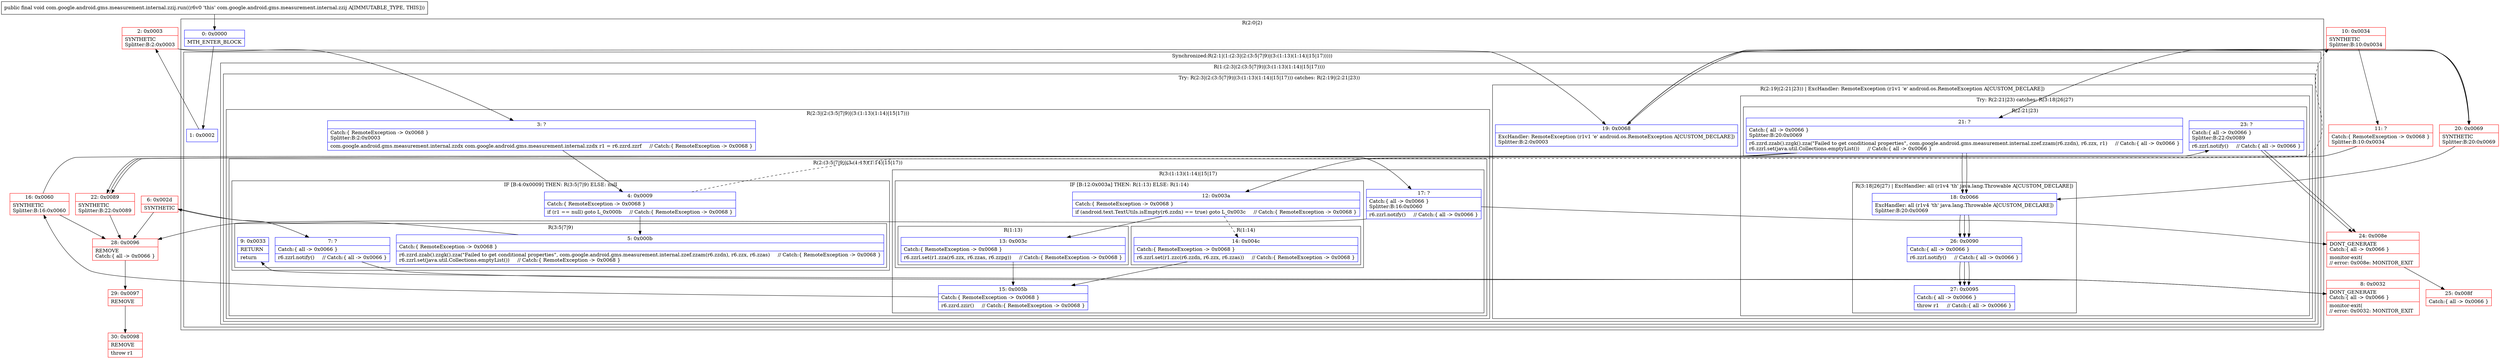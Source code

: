 digraph "CFG forcom.google.android.gms.measurement.internal.zzij.run()V" {
subgraph cluster_Region_1570782999 {
label = "R(2:0|2)";
node [shape=record,color=blue];
Node_0 [shape=record,label="{0\:\ 0x0000|MTH_ENTER_BLOCK\l}"];
subgraph cluster_SynchronizedRegion_977652549 {
label = "Synchronized:R(2:1|(1:(2:3|(2:(3:5|7|9)|(3:(1:13)(1:14)|15|17)))))";
node [shape=record,color=blue];
Node_1 [shape=record,label="{1\:\ 0x0002}"];
subgraph cluster_Region_446214792 {
label = "R(1:(2:3|(2:(3:5|7|9)|(3:(1:13)(1:14)|15|17))))";
node [shape=record,color=blue];
subgraph cluster_TryCatchRegion_979473122 {
label = "Try: R(2:3|(2:(3:5|7|9)|(3:(1:13)(1:14)|15|17))) catches: R(2:19|(2:21|23))";
node [shape=record,color=blue];
subgraph cluster_Region_66723921 {
label = "R(2:3|(2:(3:5|7|9)|(3:(1:13)(1:14)|15|17)))";
node [shape=record,color=blue];
Node_3 [shape=record,label="{3\:\ ?|Catch:\{ RemoteException \-\> 0x0068 \}\lSplitter:B:2:0x0003\l|com.google.android.gms.measurement.internal.zzdx com.google.android.gms.measurement.internal.zzdx r1 = r6.zzrd.zzrf     \/\/ Catch:\{ RemoteException \-\> 0x0068 \}\l}"];
subgraph cluster_Region_1726306878 {
label = "R(2:(3:5|7|9)|(3:(1:13)(1:14)|15|17))";
node [shape=record,color=blue];
subgraph cluster_IfRegion_798310274 {
label = "IF [B:4:0x0009] THEN: R(3:5|7|9) ELSE: null";
node [shape=record,color=blue];
Node_4 [shape=record,label="{4\:\ 0x0009|Catch:\{ RemoteException \-\> 0x0068 \}\l|if (r1 == null) goto L_0x000b     \/\/ Catch:\{ RemoteException \-\> 0x0068 \}\l}"];
subgraph cluster_Region_1919855172 {
label = "R(3:5|7|9)";
node [shape=record,color=blue];
Node_5 [shape=record,label="{5\:\ 0x000b|Catch:\{ RemoteException \-\> 0x0068 \}\l|r6.zzrd.zzab().zzgk().zza(\"Failed to get conditional properties\", com.google.android.gms.measurement.internal.zzef.zzam(r6.zzdn), r6.zzx, r6.zzas)     \/\/ Catch:\{ RemoteException \-\> 0x0068 \}\lr6.zzrl.set(java.util.Collections.emptyList())     \/\/ Catch:\{ RemoteException \-\> 0x0068 \}\l}"];
Node_7 [shape=record,label="{7\:\ ?|Catch:\{ all \-\> 0x0066 \}\l|r6.zzrl.notify()     \/\/ Catch:\{ all \-\> 0x0066 \}\l}"];
Node_9 [shape=record,label="{9\:\ 0x0033|RETURN\l|return\l}"];
}
}
subgraph cluster_Region_758991475 {
label = "R(3:(1:13)(1:14)|15|17)";
node [shape=record,color=blue];
subgraph cluster_IfRegion_461188020 {
label = "IF [B:12:0x003a] THEN: R(1:13) ELSE: R(1:14)";
node [shape=record,color=blue];
Node_12 [shape=record,label="{12\:\ 0x003a|Catch:\{ RemoteException \-\> 0x0068 \}\l|if (android.text.TextUtils.isEmpty(r6.zzdn) == true) goto L_0x003c     \/\/ Catch:\{ RemoteException \-\> 0x0068 \}\l}"];
subgraph cluster_Region_372127115 {
label = "R(1:13)";
node [shape=record,color=blue];
Node_13 [shape=record,label="{13\:\ 0x003c|Catch:\{ RemoteException \-\> 0x0068 \}\l|r6.zzrl.set(r1.zza(r6.zzx, r6.zzas, r6.zzpg))     \/\/ Catch:\{ RemoteException \-\> 0x0068 \}\l}"];
}
subgraph cluster_Region_166011670 {
label = "R(1:14)";
node [shape=record,color=blue];
Node_14 [shape=record,label="{14\:\ 0x004c|Catch:\{ RemoteException \-\> 0x0068 \}\l|r6.zzrl.set(r1.zzc(r6.zzdn, r6.zzx, r6.zzas))     \/\/ Catch:\{ RemoteException \-\> 0x0068 \}\l}"];
}
}
Node_15 [shape=record,label="{15\:\ 0x005b|Catch:\{ RemoteException \-\> 0x0068 \}\l|r6.zzrd.zzir()     \/\/ Catch:\{ RemoteException \-\> 0x0068 \}\l}"];
Node_17 [shape=record,label="{17\:\ ?|Catch:\{ all \-\> 0x0066 \}\lSplitter:B:16:0x0060\l|r6.zzrl.notify()     \/\/ Catch:\{ all \-\> 0x0066 \}\l}"];
}
}
}
subgraph cluster_Region_1459992143 {
label = "R(2:19|(2:21|23)) | ExcHandler: RemoteException (r1v1 'e' android.os.RemoteException A[CUSTOM_DECLARE])\l";
node [shape=record,color=blue];
Node_19 [shape=record,label="{19\:\ 0x0068|ExcHandler: RemoteException (r1v1 'e' android.os.RemoteException A[CUSTOM_DECLARE])\lSplitter:B:2:0x0003\l}"];
subgraph cluster_TryCatchRegion_1354631777 {
label = "Try: R(2:21|23) catches: R(3:18|26|27)";
node [shape=record,color=blue];
subgraph cluster_Region_395816151 {
label = "R(2:21|23)";
node [shape=record,color=blue];
Node_21 [shape=record,label="{21\:\ ?|Catch:\{ all \-\> 0x0066 \}\lSplitter:B:20:0x0069\l|r6.zzrd.zzab().zzgk().zza(\"Failed to get conditional properties\", com.google.android.gms.measurement.internal.zzef.zzam(r6.zzdn), r6.zzx, r1)     \/\/ Catch:\{ all \-\> 0x0066 \}\lr6.zzrl.set(java.util.Collections.emptyList())     \/\/ Catch:\{ all \-\> 0x0066 \}\l}"];
Node_23 [shape=record,label="{23\:\ ?|Catch:\{ all \-\> 0x0066 \}\lSplitter:B:22:0x0089\l|r6.zzrl.notify()     \/\/ Catch:\{ all \-\> 0x0066 \}\l}"];
}
subgraph cluster_Region_1699026202 {
label = "R(3:18|26|27) | ExcHandler: all (r1v4 'th' java.lang.Throwable A[CUSTOM_DECLARE])\l";
node [shape=record,color=blue];
Node_18 [shape=record,label="{18\:\ 0x0066|ExcHandler: all (r1v4 'th' java.lang.Throwable A[CUSTOM_DECLARE])\lSplitter:B:20:0x0069\l}"];
Node_26 [shape=record,label="{26\:\ 0x0090|Catch:\{ all \-\> 0x0066 \}\l|r6.zzrl.notify()     \/\/ Catch:\{ all \-\> 0x0066 \}\l}"];
Node_27 [shape=record,label="{27\:\ 0x0095|Catch:\{ all \-\> 0x0066 \}\l|throw r1     \/\/ Catch:\{ all \-\> 0x0066 \}\l}"];
}
}
}
}
}
}
}
subgraph cluster_Region_1459992143 {
label = "R(2:19|(2:21|23)) | ExcHandler: RemoteException (r1v1 'e' android.os.RemoteException A[CUSTOM_DECLARE])\l";
node [shape=record,color=blue];
Node_19 [shape=record,label="{19\:\ 0x0068|ExcHandler: RemoteException (r1v1 'e' android.os.RemoteException A[CUSTOM_DECLARE])\lSplitter:B:2:0x0003\l}"];
subgraph cluster_TryCatchRegion_1354631777 {
label = "Try: R(2:21|23) catches: R(3:18|26|27)";
node [shape=record,color=blue];
subgraph cluster_Region_395816151 {
label = "R(2:21|23)";
node [shape=record,color=blue];
Node_21 [shape=record,label="{21\:\ ?|Catch:\{ all \-\> 0x0066 \}\lSplitter:B:20:0x0069\l|r6.zzrd.zzab().zzgk().zza(\"Failed to get conditional properties\", com.google.android.gms.measurement.internal.zzef.zzam(r6.zzdn), r6.zzx, r1)     \/\/ Catch:\{ all \-\> 0x0066 \}\lr6.zzrl.set(java.util.Collections.emptyList())     \/\/ Catch:\{ all \-\> 0x0066 \}\l}"];
Node_23 [shape=record,label="{23\:\ ?|Catch:\{ all \-\> 0x0066 \}\lSplitter:B:22:0x0089\l|r6.zzrl.notify()     \/\/ Catch:\{ all \-\> 0x0066 \}\l}"];
}
subgraph cluster_Region_1699026202 {
label = "R(3:18|26|27) | ExcHandler: all (r1v4 'th' java.lang.Throwable A[CUSTOM_DECLARE])\l";
node [shape=record,color=blue];
Node_18 [shape=record,label="{18\:\ 0x0066|ExcHandler: all (r1v4 'th' java.lang.Throwable A[CUSTOM_DECLARE])\lSplitter:B:20:0x0069\l}"];
Node_26 [shape=record,label="{26\:\ 0x0090|Catch:\{ all \-\> 0x0066 \}\l|r6.zzrl.notify()     \/\/ Catch:\{ all \-\> 0x0066 \}\l}"];
Node_27 [shape=record,label="{27\:\ 0x0095|Catch:\{ all \-\> 0x0066 \}\l|throw r1     \/\/ Catch:\{ all \-\> 0x0066 \}\l}"];
}
}
}
subgraph cluster_Region_1699026202 {
label = "R(3:18|26|27) | ExcHandler: all (r1v4 'th' java.lang.Throwable A[CUSTOM_DECLARE])\l";
node [shape=record,color=blue];
Node_18 [shape=record,label="{18\:\ 0x0066|ExcHandler: all (r1v4 'th' java.lang.Throwable A[CUSTOM_DECLARE])\lSplitter:B:20:0x0069\l}"];
Node_26 [shape=record,label="{26\:\ 0x0090|Catch:\{ all \-\> 0x0066 \}\l|r6.zzrl.notify()     \/\/ Catch:\{ all \-\> 0x0066 \}\l}"];
Node_27 [shape=record,label="{27\:\ 0x0095|Catch:\{ all \-\> 0x0066 \}\l|throw r1     \/\/ Catch:\{ all \-\> 0x0066 \}\l}"];
}
Node_2 [shape=record,color=red,label="{2\:\ 0x0003|SYNTHETIC\lSplitter:B:2:0x0003\l}"];
Node_6 [shape=record,color=red,label="{6\:\ 0x002d|SYNTHETIC\l}"];
Node_8 [shape=record,color=red,label="{8\:\ 0x0032|DONT_GENERATE\lCatch:\{ all \-\> 0x0066 \}\l|monitor\-exit(\l\/\/ error: 0x0032: MONITOR_EXIT  \l}"];
Node_10 [shape=record,color=red,label="{10\:\ 0x0034|SYNTHETIC\lSplitter:B:10:0x0034\l}"];
Node_11 [shape=record,color=red,label="{11\:\ ?|Catch:\{ RemoteException \-\> 0x0068 \}\lSplitter:B:10:0x0034\l}"];
Node_16 [shape=record,color=red,label="{16\:\ 0x0060|SYNTHETIC\lSplitter:B:16:0x0060\l}"];
Node_20 [shape=record,color=red,label="{20\:\ 0x0069|SYNTHETIC\lSplitter:B:20:0x0069\l}"];
Node_22 [shape=record,color=red,label="{22\:\ 0x0089|SYNTHETIC\lSplitter:B:22:0x0089\l}"];
Node_24 [shape=record,color=red,label="{24\:\ 0x008e|DONT_GENERATE\lCatch:\{ all \-\> 0x0066 \}\l|monitor\-exit(\l\/\/ error: 0x008e: MONITOR_EXIT  \l}"];
Node_25 [shape=record,color=red,label="{25\:\ 0x008f|Catch:\{ all \-\> 0x0066 \}\l}"];
Node_28 [shape=record,color=red,label="{28\:\ 0x0096|REMOVE\lCatch:\{ all \-\> 0x0066 \}\l}"];
Node_29 [shape=record,color=red,label="{29\:\ 0x0097|REMOVE\l}"];
Node_30 [shape=record,color=red,label="{30\:\ 0x0098|REMOVE\l|throw r1\l}"];
MethodNode[shape=record,label="{public final void com.google.android.gms.measurement.internal.zzij.run((r6v0 'this' com.google.android.gms.measurement.internal.zzij A[IMMUTABLE_TYPE, THIS])) }"];
MethodNode -> Node_0;
Node_0 -> Node_1;
Node_1 -> Node_2;
Node_3 -> Node_4;
Node_4 -> Node_5;
Node_4 -> Node_10[style=dashed];
Node_5 -> Node_6;
Node_7 -> Node_8;
Node_12 -> Node_13;
Node_12 -> Node_14[style=dashed];
Node_13 -> Node_15;
Node_14 -> Node_15;
Node_15 -> Node_16;
Node_17 -> Node_28;
Node_17 -> Node_24;
Node_19 -> Node_20;
Node_21 -> Node_22;
Node_21 -> Node_18;
Node_23 -> Node_24;
Node_18 -> Node_26;
Node_26 -> Node_27;
Node_19 -> Node_20;
Node_21 -> Node_22;
Node_21 -> Node_18;
Node_23 -> Node_24;
Node_18 -> Node_26;
Node_26 -> Node_27;
Node_18 -> Node_26;
Node_26 -> Node_27;
Node_2 -> Node_3;
Node_2 -> Node_19;
Node_6 -> Node_7;
Node_6 -> Node_28;
Node_8 -> Node_9;
Node_10 -> Node_11;
Node_10 -> Node_19;
Node_11 -> Node_12;
Node_16 -> Node_17;
Node_16 -> Node_28;
Node_20 -> Node_21;
Node_20 -> Node_18;
Node_22 -> Node_23;
Node_22 -> Node_28;
Node_24 -> Node_25;
Node_28 -> Node_29;
Node_29 -> Node_30;
}

